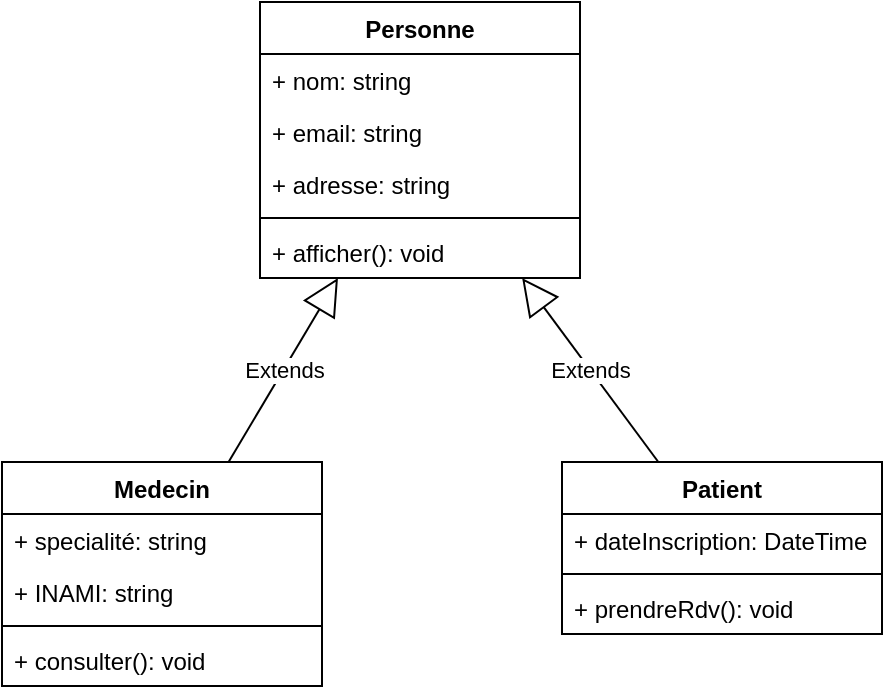 <mxfile version="24.5.3" type="device">
  <diagram id="C5RBs43oDa-KdzZeNtuy" name="Page-1">
    <mxGraphModel dx="1026" dy="757" grid="1" gridSize="10" guides="1" tooltips="1" connect="1" arrows="1" fold="1" page="1" pageScale="1" pageWidth="827" pageHeight="1169" math="0" shadow="0">
      <root>
        <mxCell id="WIyWlLk6GJQsqaUBKTNV-0" />
        <mxCell id="WIyWlLk6GJQsqaUBKTNV-1" parent="WIyWlLk6GJQsqaUBKTNV-0" />
        <mxCell id="oR4GGcxf_dNyMtcyj7l_-6" value="Personne" style="swimlane;fontStyle=1;align=center;verticalAlign=top;childLayout=stackLayout;horizontal=1;startSize=26;horizontalStack=0;resizeParent=1;resizeParentMax=0;resizeLast=0;collapsible=1;marginBottom=0;whiteSpace=wrap;html=1;" vertex="1" parent="WIyWlLk6GJQsqaUBKTNV-1">
          <mxGeometry x="329" y="40" width="160" height="138" as="geometry" />
        </mxCell>
        <mxCell id="oR4GGcxf_dNyMtcyj7l_-7" value="+ nom: string" style="text;strokeColor=none;fillColor=none;align=left;verticalAlign=top;spacingLeft=4;spacingRight=4;overflow=hidden;rotatable=0;points=[[0,0.5],[1,0.5]];portConstraint=eastwest;whiteSpace=wrap;html=1;" vertex="1" parent="oR4GGcxf_dNyMtcyj7l_-6">
          <mxGeometry y="26" width="160" height="26" as="geometry" />
        </mxCell>
        <mxCell id="oR4GGcxf_dNyMtcyj7l_-19" value="+ email: string" style="text;strokeColor=none;fillColor=none;align=left;verticalAlign=top;spacingLeft=4;spacingRight=4;overflow=hidden;rotatable=0;points=[[0,0.5],[1,0.5]];portConstraint=eastwest;whiteSpace=wrap;html=1;" vertex="1" parent="oR4GGcxf_dNyMtcyj7l_-6">
          <mxGeometry y="52" width="160" height="26" as="geometry" />
        </mxCell>
        <mxCell id="oR4GGcxf_dNyMtcyj7l_-8" value="+ adresse: string" style="text;strokeColor=none;fillColor=none;align=left;verticalAlign=top;spacingLeft=4;spacingRight=4;overflow=hidden;rotatable=0;points=[[0,0.5],[1,0.5]];portConstraint=eastwest;whiteSpace=wrap;html=1;" vertex="1" parent="oR4GGcxf_dNyMtcyj7l_-6">
          <mxGeometry y="78" width="160" height="26" as="geometry" />
        </mxCell>
        <mxCell id="oR4GGcxf_dNyMtcyj7l_-9" value="" style="line;strokeWidth=1;fillColor=none;align=left;verticalAlign=middle;spacingTop=-1;spacingLeft=3;spacingRight=3;rotatable=0;labelPosition=right;points=[];portConstraint=eastwest;strokeColor=inherit;" vertex="1" parent="oR4GGcxf_dNyMtcyj7l_-6">
          <mxGeometry y="104" width="160" height="8" as="geometry" />
        </mxCell>
        <mxCell id="oR4GGcxf_dNyMtcyj7l_-11" value="+ afficher(): void" style="text;strokeColor=none;fillColor=none;align=left;verticalAlign=top;spacingLeft=4;spacingRight=4;overflow=hidden;rotatable=0;points=[[0,0.5],[1,0.5]];portConstraint=eastwest;whiteSpace=wrap;html=1;" vertex="1" parent="oR4GGcxf_dNyMtcyj7l_-6">
          <mxGeometry y="112" width="160" height="26" as="geometry" />
        </mxCell>
        <mxCell id="oR4GGcxf_dNyMtcyj7l_-12" value="Extends" style="endArrow=block;endSize=16;endFill=0;html=1;rounded=0;" edge="1" parent="WIyWlLk6GJQsqaUBKTNV-1" source="oR4GGcxf_dNyMtcyj7l_-23" target="oR4GGcxf_dNyMtcyj7l_-6">
          <mxGeometry width="160" relative="1" as="geometry">
            <mxPoint x="299.583" y="270" as="sourcePoint" />
            <mxPoint x="519" y="170" as="targetPoint" />
          </mxGeometry>
        </mxCell>
        <mxCell id="oR4GGcxf_dNyMtcyj7l_-13" value="Extends" style="endArrow=block;endSize=16;endFill=0;html=1;rounded=0;" edge="1" parent="WIyWlLk6GJQsqaUBKTNV-1" source="oR4GGcxf_dNyMtcyj7l_-29" target="oR4GGcxf_dNyMtcyj7l_-6">
          <mxGeometry width="160" relative="1" as="geometry">
            <mxPoint x="527.966" y="270" as="sourcePoint" />
            <mxPoint x="368" y="188" as="targetPoint" />
          </mxGeometry>
        </mxCell>
        <mxCell id="oR4GGcxf_dNyMtcyj7l_-23" value="Medecin" style="swimlane;fontStyle=1;align=center;verticalAlign=top;childLayout=stackLayout;horizontal=1;startSize=26;horizontalStack=0;resizeParent=1;resizeParentMax=0;resizeLast=0;collapsible=1;marginBottom=0;whiteSpace=wrap;html=1;" vertex="1" parent="WIyWlLk6GJQsqaUBKTNV-1">
          <mxGeometry x="200" y="270" width="160" height="112" as="geometry" />
        </mxCell>
        <mxCell id="oR4GGcxf_dNyMtcyj7l_-24" value="+ specialité: string" style="text;strokeColor=none;fillColor=none;align=left;verticalAlign=top;spacingLeft=4;spacingRight=4;overflow=hidden;rotatable=0;points=[[0,0.5],[1,0.5]];portConstraint=eastwest;whiteSpace=wrap;html=1;" vertex="1" parent="oR4GGcxf_dNyMtcyj7l_-23">
          <mxGeometry y="26" width="160" height="26" as="geometry" />
        </mxCell>
        <mxCell id="oR4GGcxf_dNyMtcyj7l_-25" value="+ INAMI: string" style="text;strokeColor=none;fillColor=none;align=left;verticalAlign=top;spacingLeft=4;spacingRight=4;overflow=hidden;rotatable=0;points=[[0,0.5],[1,0.5]];portConstraint=eastwest;whiteSpace=wrap;html=1;" vertex="1" parent="oR4GGcxf_dNyMtcyj7l_-23">
          <mxGeometry y="52" width="160" height="26" as="geometry" />
        </mxCell>
        <mxCell id="oR4GGcxf_dNyMtcyj7l_-27" value="" style="line;strokeWidth=1;fillColor=none;align=left;verticalAlign=middle;spacingTop=-1;spacingLeft=3;spacingRight=3;rotatable=0;labelPosition=right;points=[];portConstraint=eastwest;strokeColor=inherit;" vertex="1" parent="oR4GGcxf_dNyMtcyj7l_-23">
          <mxGeometry y="78" width="160" height="8" as="geometry" />
        </mxCell>
        <mxCell id="oR4GGcxf_dNyMtcyj7l_-28" value="+ consulter(): void" style="text;strokeColor=none;fillColor=none;align=left;verticalAlign=top;spacingLeft=4;spacingRight=4;overflow=hidden;rotatable=0;points=[[0,0.5],[1,0.5]];portConstraint=eastwest;whiteSpace=wrap;html=1;" vertex="1" parent="oR4GGcxf_dNyMtcyj7l_-23">
          <mxGeometry y="86" width="160" height="26" as="geometry" />
        </mxCell>
        <mxCell id="oR4GGcxf_dNyMtcyj7l_-29" value="Patient" style="swimlane;fontStyle=1;align=center;verticalAlign=top;childLayout=stackLayout;horizontal=1;startSize=26;horizontalStack=0;resizeParent=1;resizeParentMax=0;resizeLast=0;collapsible=1;marginBottom=0;whiteSpace=wrap;html=1;" vertex="1" parent="WIyWlLk6GJQsqaUBKTNV-1">
          <mxGeometry x="480" y="270" width="160" height="86" as="geometry" />
        </mxCell>
        <mxCell id="oR4GGcxf_dNyMtcyj7l_-30" value="+ dateInscription: DateTime" style="text;strokeColor=none;fillColor=none;align=left;verticalAlign=top;spacingLeft=4;spacingRight=4;overflow=hidden;rotatable=0;points=[[0,0.5],[1,0.5]];portConstraint=eastwest;whiteSpace=wrap;html=1;" vertex="1" parent="oR4GGcxf_dNyMtcyj7l_-29">
          <mxGeometry y="26" width="160" height="26" as="geometry" />
        </mxCell>
        <mxCell id="oR4GGcxf_dNyMtcyj7l_-33" value="" style="line;strokeWidth=1;fillColor=none;align=left;verticalAlign=middle;spacingTop=-1;spacingLeft=3;spacingRight=3;rotatable=0;labelPosition=right;points=[];portConstraint=eastwest;strokeColor=inherit;" vertex="1" parent="oR4GGcxf_dNyMtcyj7l_-29">
          <mxGeometry y="52" width="160" height="8" as="geometry" />
        </mxCell>
        <mxCell id="oR4GGcxf_dNyMtcyj7l_-34" value="+ prendreRdv(): void" style="text;strokeColor=none;fillColor=none;align=left;verticalAlign=top;spacingLeft=4;spacingRight=4;overflow=hidden;rotatable=0;points=[[0,0.5],[1,0.5]];portConstraint=eastwest;whiteSpace=wrap;html=1;" vertex="1" parent="oR4GGcxf_dNyMtcyj7l_-29">
          <mxGeometry y="60" width="160" height="26" as="geometry" />
        </mxCell>
      </root>
    </mxGraphModel>
  </diagram>
</mxfile>
